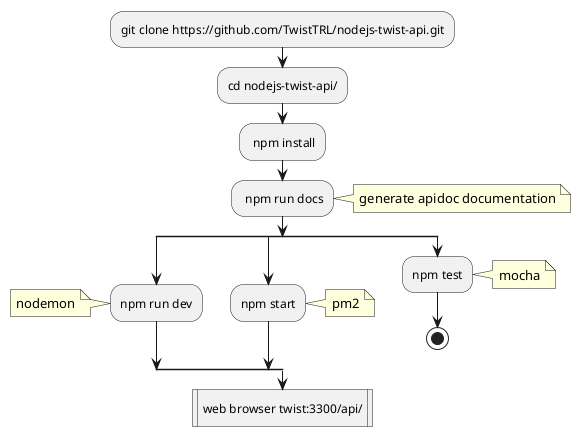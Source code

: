 @startuml
:git clone https://github.com/TwistTRL/nodejs-twist-api.git;
:cd nodejs-twist-api/;
: npm install;
: npm run docs;
note right
generate apidoc documentation
end note
split
  :npm run dev;
note left
nodemon
end note
split again
  :npm start;
note right
pm2
end note
split again
  :npm test;
note right
mocha
end note
  stop
end split
:web browser twist:3300/api/|
@enduml
